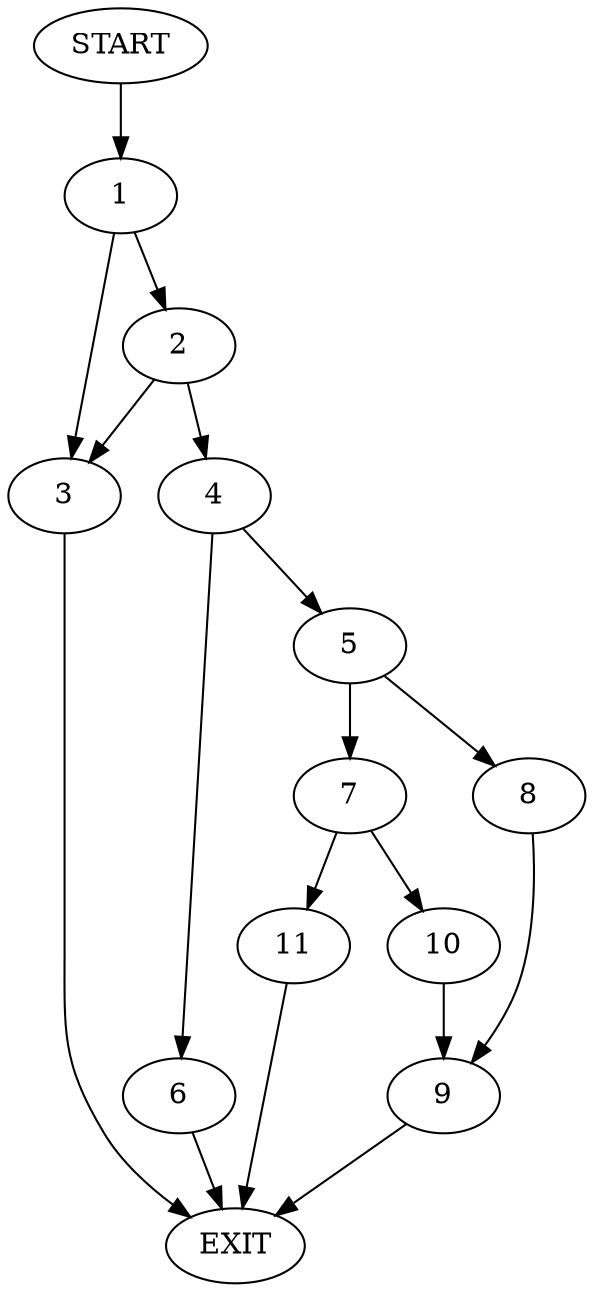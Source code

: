digraph {
0 [label="START"]
12 [label="EXIT"]
0 -> 1
1 -> 2
1 -> 3
3 -> 12
2 -> 3
2 -> 4
4 -> 5
4 -> 6
5 -> 7
5 -> 8
6 -> 12
8 -> 9
7 -> 10
7 -> 11
10 -> 9
11 -> 12
9 -> 12
}
